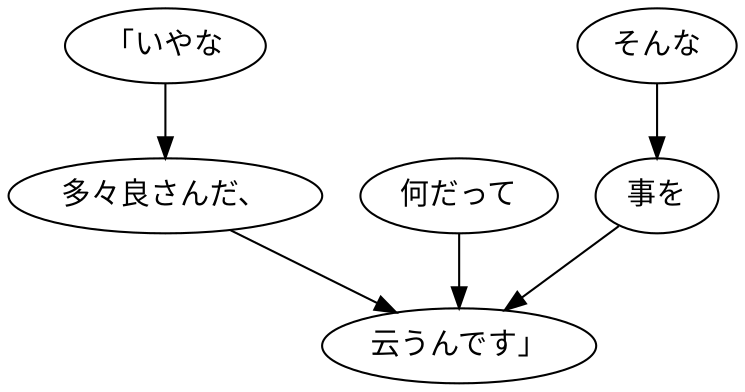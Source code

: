 digraph graph3046 {
	node0 [label="「いやな"];
	node1 [label="多々良さんだ、"];
	node2 [label="何だって"];
	node3 [label="そんな"];
	node4 [label="事を"];
	node5 [label="云うんです」"];
	node0 -> node1;
	node1 -> node5;
	node2 -> node5;
	node3 -> node4;
	node4 -> node5;
}
